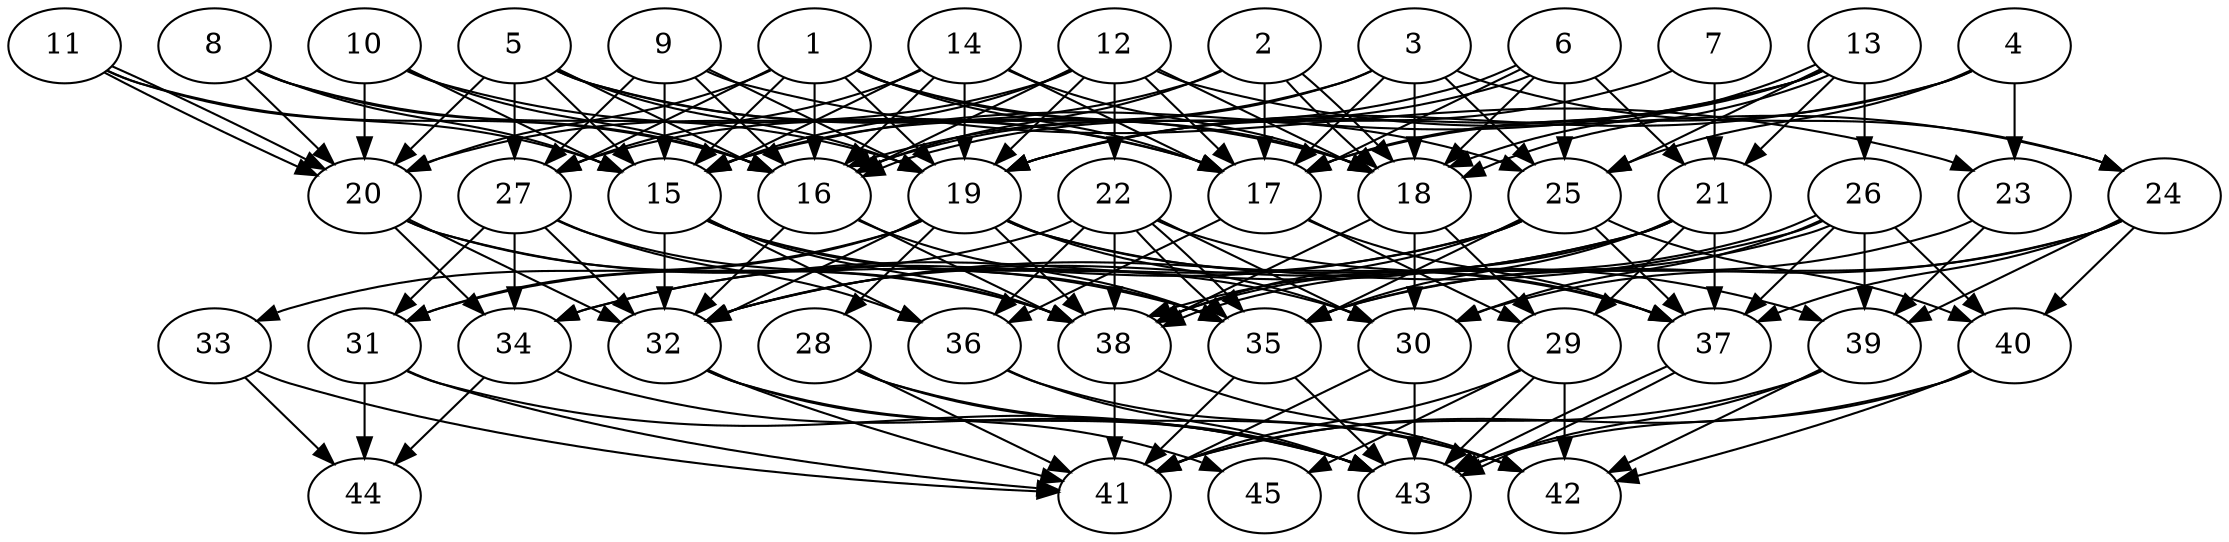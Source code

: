 // DAG automatically generated by daggen at Thu Oct  3 14:07:23 2019
// ./daggen --dot -n 45 --ccr 0.5 --fat 0.7 --regular 0.9 --density 0.9 --mindata 5242880 --maxdata 52428800 
digraph G {
  1 [size="95121408", alpha="0.19", expect_size="47560704"] 
  1 -> 15 [size ="47560704"]
  1 -> 16 [size ="47560704"]
  1 -> 17 [size ="47560704"]
  1 -> 18 [size ="47560704"]
  1 -> 19 [size ="47560704"]
  1 -> 20 [size ="47560704"]
  1 -> 25 [size ="47560704"]
  1 -> 27 [size ="47560704"]
  2 [size="82624512", alpha="0.04", expect_size="41312256"] 
  2 -> 16 [size ="41312256"]
  2 -> 17 [size ="41312256"]
  2 -> 18 [size ="41312256"]
  2 -> 18 [size ="41312256"]
  2 -> 27 [size ="41312256"]
  3 [size="36438016", alpha="0.03", expect_size="18219008"] 
  3 -> 15 [size ="18219008"]
  3 -> 16 [size ="18219008"]
  3 -> 17 [size ="18219008"]
  3 -> 18 [size ="18219008"]
  3 -> 24 [size ="18219008"]
  3 -> 25 [size ="18219008"]
  4 [size="40501248", alpha="0.20", expect_size="20250624"] 
  4 -> 17 [size ="20250624"]
  4 -> 19 [size ="20250624"]
  4 -> 23 [size ="20250624"]
  4 -> 25 [size ="20250624"]
  5 [size="34844672", alpha="0.14", expect_size="17422336"] 
  5 -> 15 [size ="17422336"]
  5 -> 16 [size ="17422336"]
  5 -> 17 [size ="17422336"]
  5 -> 18 [size ="17422336"]
  5 -> 19 [size ="17422336"]
  5 -> 20 [size ="17422336"]
  5 -> 27 [size ="17422336"]
  6 [size="91238400", alpha="0.15", expect_size="45619200"] 
  6 -> 16 [size ="45619200"]
  6 -> 16 [size ="45619200"]
  6 -> 17 [size ="45619200"]
  6 -> 18 [size ="45619200"]
  6 -> 21 [size ="45619200"]
  6 -> 25 [size ="45619200"]
  7 [size="46802944", alpha="0.03", expect_size="23401472"] 
  7 -> 19 [size ="23401472"]
  7 -> 21 [size ="23401472"]
  8 [size="12681216", alpha="0.11", expect_size="6340608"] 
  8 -> 15 [size ="6340608"]
  8 -> 16 [size ="6340608"]
  8 -> 19 [size ="6340608"]
  8 -> 20 [size ="6340608"]
  9 [size="62056448", alpha="0.06", expect_size="31028224"] 
  9 -> 15 [size ="31028224"]
  9 -> 16 [size ="31028224"]
  9 -> 19 [size ="31028224"]
  9 -> 23 [size ="31028224"]
  9 -> 27 [size ="31028224"]
  10 [size="38137856", alpha="0.10", expect_size="19068928"] 
  10 -> 15 [size ="19068928"]
  10 -> 16 [size ="19068928"]
  10 -> 17 [size ="19068928"]
  10 -> 20 [size ="19068928"]
  11 [size="43184128", alpha="0.11", expect_size="21592064"] 
  11 -> 15 [size ="21592064"]
  11 -> 16 [size ="21592064"]
  11 -> 20 [size ="21592064"]
  11 -> 20 [size ="21592064"]
  12 [size="36923392", alpha="0.14", expect_size="18461696"] 
  12 -> 15 [size ="18461696"]
  12 -> 16 [size ="18461696"]
  12 -> 17 [size ="18461696"]
  12 -> 18 [size ="18461696"]
  12 -> 19 [size ="18461696"]
  12 -> 20 [size ="18461696"]
  12 -> 22 [size ="18461696"]
  12 -> 24 [size ="18461696"]
  13 [size="54880256", alpha="0.02", expect_size="27440128"] 
  13 -> 15 [size ="27440128"]
  13 -> 17 [size ="27440128"]
  13 -> 18 [size ="27440128"]
  13 -> 18 [size ="27440128"]
  13 -> 19 [size ="27440128"]
  13 -> 21 [size ="27440128"]
  13 -> 25 [size ="27440128"]
  13 -> 26 [size ="27440128"]
  14 [size="68988928", alpha="0.13", expect_size="34494464"] 
  14 -> 15 [size ="34494464"]
  14 -> 16 [size ="34494464"]
  14 -> 17 [size ="34494464"]
  14 -> 18 [size ="34494464"]
  14 -> 19 [size ="34494464"]
  14 -> 27 [size ="34494464"]
  15 [size="67969024", alpha="0.06", expect_size="33984512"] 
  15 -> 30 [size ="33984512"]
  15 -> 32 [size ="33984512"]
  15 -> 35 [size ="33984512"]
  15 -> 36 [size ="33984512"]
  15 -> 38 [size ="33984512"]
  16 [size="38500352", alpha="0.12", expect_size="19250176"] 
  16 -> 32 [size ="19250176"]
  16 -> 35 [size ="19250176"]
  16 -> 38 [size ="19250176"]
  17 [size="15656960", alpha="0.07", expect_size="7828480"] 
  17 -> 29 [size ="7828480"]
  17 -> 36 [size ="7828480"]
  17 -> 37 [size ="7828480"]
  18 [size="27768832", alpha="0.02", expect_size="13884416"] 
  18 -> 29 [size ="13884416"]
  18 -> 30 [size ="13884416"]
  18 -> 38 [size ="13884416"]
  19 [size="80064512", alpha="0.06", expect_size="40032256"] 
  19 -> 28 [size ="40032256"]
  19 -> 30 [size ="40032256"]
  19 -> 31 [size ="40032256"]
  19 -> 32 [size ="40032256"]
  19 -> 33 [size ="40032256"]
  19 -> 37 [size ="40032256"]
  19 -> 38 [size ="40032256"]
  19 -> 39 [size ="40032256"]
  20 [size="13803520", alpha="0.17", expect_size="6901760"] 
  20 -> 32 [size ="6901760"]
  20 -> 34 [size ="6901760"]
  20 -> 35 [size ="6901760"]
  20 -> 38 [size ="6901760"]
  21 [size="62826496", alpha="0.06", expect_size="31413248"] 
  21 -> 29 [size ="31413248"]
  21 -> 32 [size ="31413248"]
  21 -> 34 [size ="31413248"]
  21 -> 35 [size ="31413248"]
  21 -> 37 [size ="31413248"]
  21 -> 38 [size ="31413248"]
  22 [size="19273728", alpha="0.11", expect_size="9636864"] 
  22 -> 30 [size ="9636864"]
  22 -> 31 [size ="9636864"]
  22 -> 35 [size ="9636864"]
  22 -> 35 [size ="9636864"]
  22 -> 36 [size ="9636864"]
  22 -> 37 [size ="9636864"]
  22 -> 38 [size ="9636864"]
  23 [size="84989952", alpha="0.00", expect_size="42494976"] 
  23 -> 35 [size ="42494976"]
  23 -> 39 [size ="42494976"]
  24 [size="92891136", alpha="0.17", expect_size="46445568"] 
  24 -> 30 [size ="46445568"]
  24 -> 35 [size ="46445568"]
  24 -> 37 [size ="46445568"]
  24 -> 39 [size ="46445568"]
  24 -> 40 [size ="46445568"]
  25 [size="57810944", alpha="0.18", expect_size="28905472"] 
  25 -> 32 [size ="28905472"]
  25 -> 34 [size ="28905472"]
  25 -> 35 [size ="28905472"]
  25 -> 37 [size ="28905472"]
  25 -> 38 [size ="28905472"]
  25 -> 40 [size ="28905472"]
  26 [size="85452800", alpha="0.17", expect_size="42726400"] 
  26 -> 30 [size ="42726400"]
  26 -> 32 [size ="42726400"]
  26 -> 37 [size ="42726400"]
  26 -> 38 [size ="42726400"]
  26 -> 38 [size ="42726400"]
  26 -> 39 [size ="42726400"]
  26 -> 40 [size ="42726400"]
  27 [size="46499840", alpha="0.03", expect_size="23249920"] 
  27 -> 31 [size ="23249920"]
  27 -> 32 [size ="23249920"]
  27 -> 34 [size ="23249920"]
  27 -> 36 [size ="23249920"]
  27 -> 38 [size ="23249920"]
  28 [size="77692928", alpha="0.09", expect_size="38846464"] 
  28 -> 41 [size ="38846464"]
  28 -> 42 [size ="38846464"]
  28 -> 43 [size ="38846464"]
  29 [size="88723456", alpha="0.07", expect_size="44361728"] 
  29 -> 41 [size ="44361728"]
  29 -> 42 [size ="44361728"]
  29 -> 43 [size ="44361728"]
  29 -> 45 [size ="44361728"]
  30 [size="23083008", alpha="0.10", expect_size="11541504"] 
  30 -> 41 [size ="11541504"]
  30 -> 43 [size ="11541504"]
  31 [size="104306688", alpha="0.01", expect_size="52153344"] 
  31 -> 41 [size ="52153344"]
  31 -> 43 [size ="52153344"]
  31 -> 44 [size ="52153344"]
  32 [size="39546880", alpha="0.17", expect_size="19773440"] 
  32 -> 41 [size ="19773440"]
  32 -> 43 [size ="19773440"]
  32 -> 45 [size ="19773440"]
  33 [size="89686016", alpha="0.02", expect_size="44843008"] 
  33 -> 41 [size ="44843008"]
  33 -> 44 [size ="44843008"]
  34 [size="91932672", alpha="0.20", expect_size="45966336"] 
  34 -> 43 [size ="45966336"]
  34 -> 44 [size ="45966336"]
  35 [size="76306432", alpha="0.10", expect_size="38153216"] 
  35 -> 41 [size ="38153216"]
  35 -> 43 [size ="38153216"]
  36 [size="67164160", alpha="0.06", expect_size="33582080"] 
  36 -> 42 [size ="33582080"]
  36 -> 43 [size ="33582080"]
  37 [size="50890752", alpha="0.03", expect_size="25445376"] 
  37 -> 43 [size ="25445376"]
  37 -> 43 [size ="25445376"]
  38 [size="63801344", alpha="0.03", expect_size="31900672"] 
  38 -> 41 [size ="31900672"]
  38 -> 42 [size ="31900672"]
  39 [size="13723648", alpha="0.19", expect_size="6861824"] 
  39 -> 41 [size ="6861824"]
  39 -> 42 [size ="6861824"]
  39 -> 43 [size ="6861824"]
  40 [size="46598144", alpha="0.15", expect_size="23299072"] 
  40 -> 41 [size ="23299072"]
  40 -> 42 [size ="23299072"]
  40 -> 43 [size ="23299072"]
  41 [size="95705088", alpha="0.02", expect_size="47852544"] 
  42 [size="99373056", alpha="0.11", expect_size="49686528"] 
  43 [size="84041728", alpha="0.16", expect_size="42020864"] 
  44 [size="94103552", alpha="0.18", expect_size="47051776"] 
  45 [size="93689856", alpha="0.11", expect_size="46844928"] 
}
